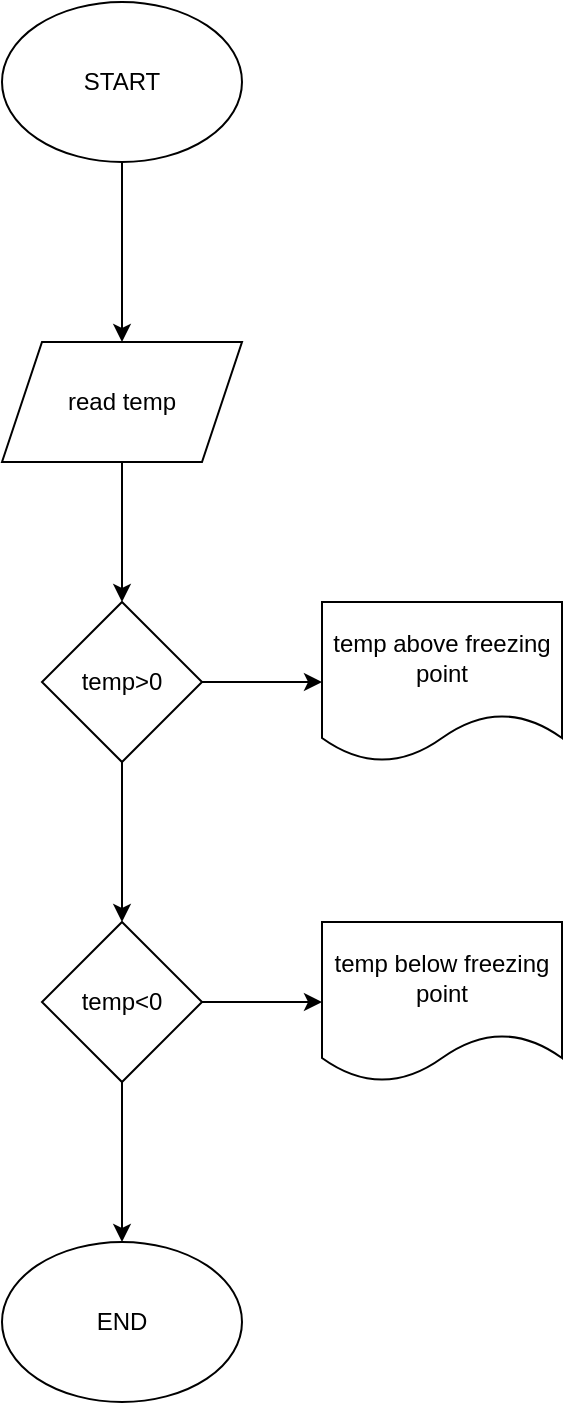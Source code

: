 <mxfile version="13.9.9" type="device"><diagram id="k0JfpFypzWEjq7LqhP99" name="Page-1"><mxGraphModel dx="1024" dy="592" grid="1" gridSize="10" guides="1" tooltips="1" connect="1" arrows="1" fold="1" page="1" pageScale="1" pageWidth="827" pageHeight="1169" math="0" shadow="0"><root><mxCell id="0"/><mxCell id="1" parent="0"/><mxCell id="ctyneTwkdui0ekAHSd9f-3" value="" style="edgeStyle=orthogonalEdgeStyle;rounded=0;orthogonalLoop=1;jettySize=auto;html=1;" edge="1" parent="1" source="ctyneTwkdui0ekAHSd9f-1" target="ctyneTwkdui0ekAHSd9f-2"><mxGeometry relative="1" as="geometry"/></mxCell><mxCell id="ctyneTwkdui0ekAHSd9f-1" value="START" style="ellipse;whiteSpace=wrap;html=1;" vertex="1" parent="1"><mxGeometry x="80" y="10" width="120" height="80" as="geometry"/></mxCell><mxCell id="ctyneTwkdui0ekAHSd9f-5" value="" style="edgeStyle=orthogonalEdgeStyle;rounded=0;orthogonalLoop=1;jettySize=auto;html=1;" edge="1" parent="1" source="ctyneTwkdui0ekAHSd9f-2" target="ctyneTwkdui0ekAHSd9f-4"><mxGeometry relative="1" as="geometry"/></mxCell><mxCell id="ctyneTwkdui0ekAHSd9f-2" value="read temp" style="shape=parallelogram;perimeter=parallelogramPerimeter;whiteSpace=wrap;html=1;fixedSize=1;" vertex="1" parent="1"><mxGeometry x="80" y="180" width="120" height="60" as="geometry"/></mxCell><mxCell id="ctyneTwkdui0ekAHSd9f-7" value="" style="edgeStyle=orthogonalEdgeStyle;rounded=0;orthogonalLoop=1;jettySize=auto;html=1;" edge="1" parent="1" source="ctyneTwkdui0ekAHSd9f-4" target="ctyneTwkdui0ekAHSd9f-6"><mxGeometry relative="1" as="geometry"/></mxCell><mxCell id="ctyneTwkdui0ekAHSd9f-9" value="" style="edgeStyle=orthogonalEdgeStyle;rounded=0;orthogonalLoop=1;jettySize=auto;html=1;" edge="1" parent="1" source="ctyneTwkdui0ekAHSd9f-4" target="ctyneTwkdui0ekAHSd9f-8"><mxGeometry relative="1" as="geometry"/></mxCell><mxCell id="ctyneTwkdui0ekAHSd9f-4" value="temp&amp;gt;0" style="rhombus;whiteSpace=wrap;html=1;" vertex="1" parent="1"><mxGeometry x="100" y="310" width="80" height="80" as="geometry"/></mxCell><mxCell id="ctyneTwkdui0ekAHSd9f-6" value="temp above freezing&lt;br&gt;point" style="shape=document;whiteSpace=wrap;html=1;boundedLbl=1;" vertex="1" parent="1"><mxGeometry x="240" y="310" width="120" height="80" as="geometry"/></mxCell><mxCell id="ctyneTwkdui0ekAHSd9f-11" value="" style="edgeStyle=orthogonalEdgeStyle;rounded=0;orthogonalLoop=1;jettySize=auto;html=1;" edge="1" parent="1" source="ctyneTwkdui0ekAHSd9f-8" target="ctyneTwkdui0ekAHSd9f-10"><mxGeometry relative="1" as="geometry"/></mxCell><mxCell id="ctyneTwkdui0ekAHSd9f-13" value="" style="edgeStyle=orthogonalEdgeStyle;rounded=0;orthogonalLoop=1;jettySize=auto;html=1;" edge="1" parent="1" source="ctyneTwkdui0ekAHSd9f-8" target="ctyneTwkdui0ekAHSd9f-12"><mxGeometry relative="1" as="geometry"/></mxCell><mxCell id="ctyneTwkdui0ekAHSd9f-8" value="temp&amp;lt;0" style="rhombus;whiteSpace=wrap;html=1;" vertex="1" parent="1"><mxGeometry x="100" y="470" width="80" height="80" as="geometry"/></mxCell><mxCell id="ctyneTwkdui0ekAHSd9f-10" value="temp below freezing point" style="shape=document;whiteSpace=wrap;html=1;boundedLbl=1;" vertex="1" parent="1"><mxGeometry x="240" y="470" width="120" height="80" as="geometry"/></mxCell><mxCell id="ctyneTwkdui0ekAHSd9f-12" value="END" style="ellipse;whiteSpace=wrap;html=1;" vertex="1" parent="1"><mxGeometry x="80" y="630" width="120" height="80" as="geometry"/></mxCell></root></mxGraphModel></diagram></mxfile>